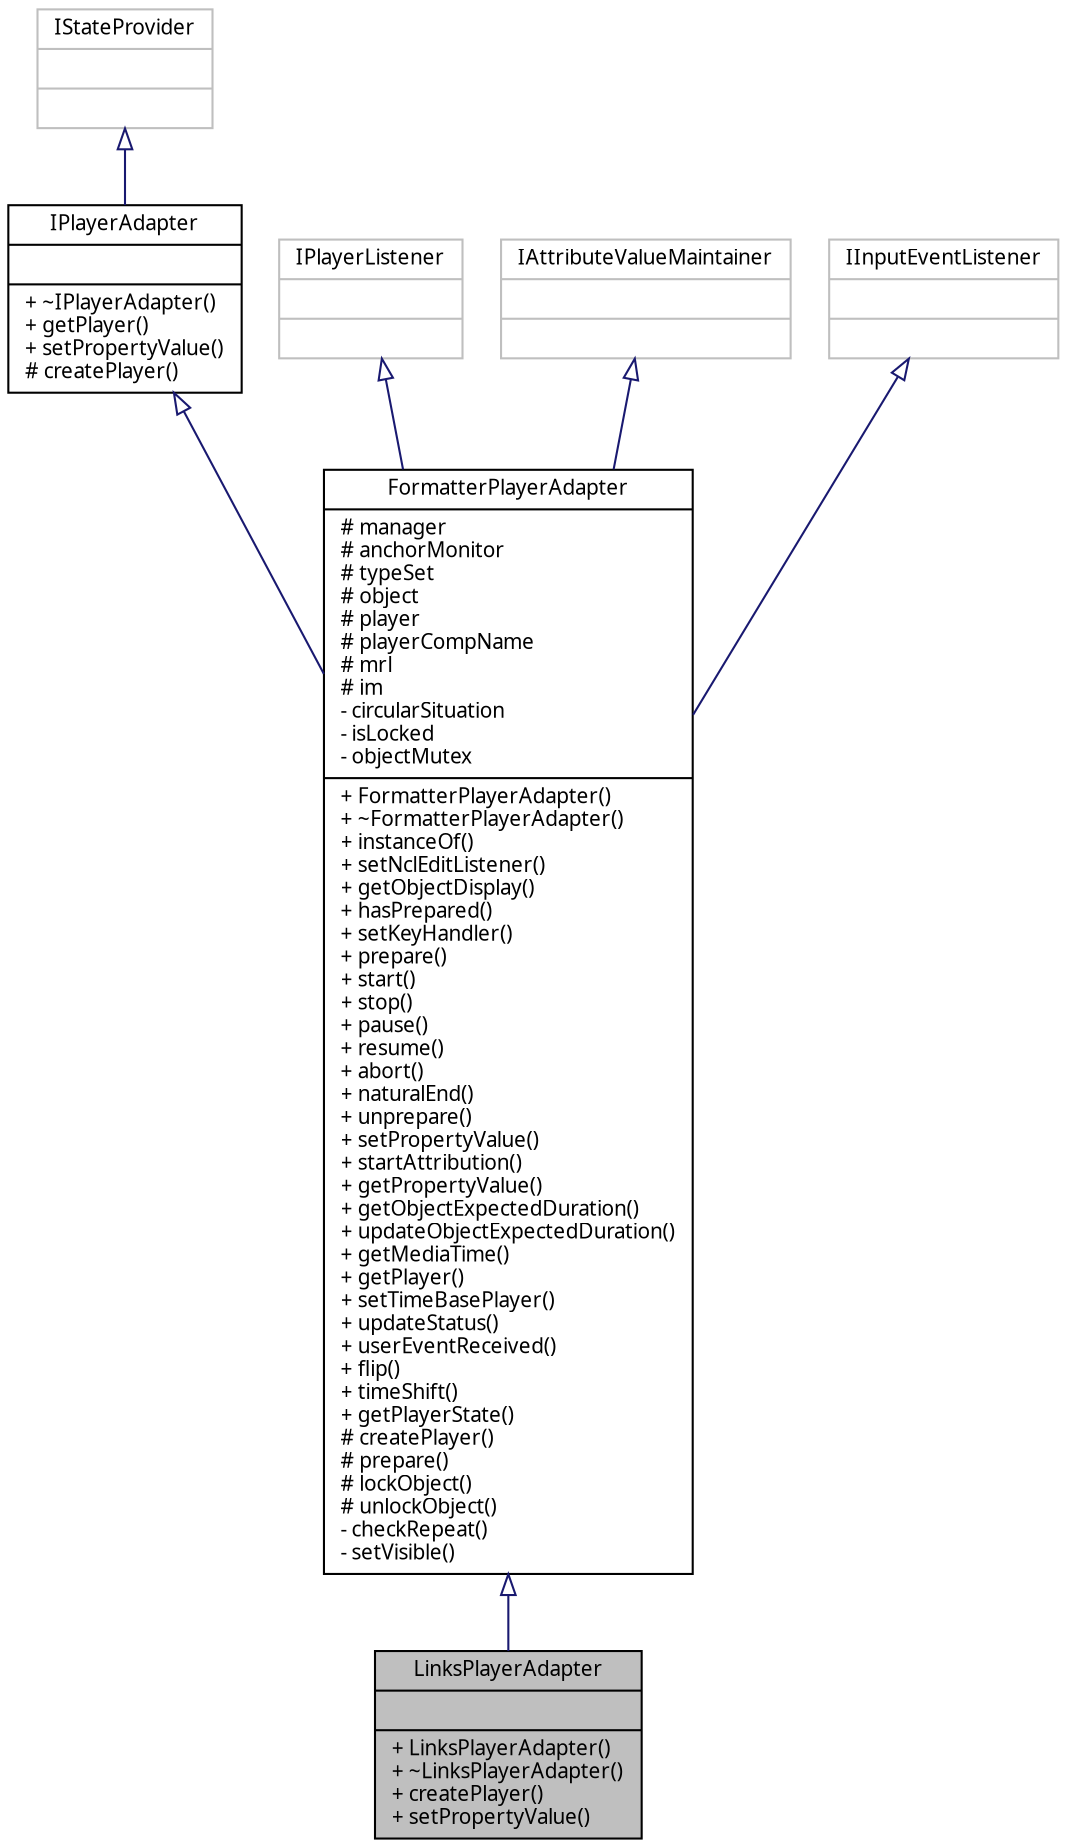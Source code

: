 digraph G
{
  edge [fontname="FreeSans.ttf",fontsize=10,labelfontname="FreeSans.ttf",labelfontsize=10];
  node [fontname="FreeSans.ttf",fontsize=10,shape=record];
  Node1 [label="{LinksPlayerAdapter\n||+ LinksPlayerAdapter()\l+ ~LinksPlayerAdapter()\l+ createPlayer()\l+ setPropertyValue()\l}",height=0.2,width=0.4,color="black", fillcolor="grey75", style="filled" fontcolor="black"];
  Node2 -> Node1 [dir=back,color="midnightblue",fontsize=10,style="solid",arrowtail="empty",fontname="FreeSans.ttf"];
  Node2 [label="{FormatterPlayerAdapter\n|# manager\l# anchorMonitor\l# typeSet\l# object\l# player\l# playerCompName\l# mrl\l# im\l- circularSituation\l- isLocked\l- objectMutex\l|+ FormatterPlayerAdapter()\l+ ~FormatterPlayerAdapter()\l+ instanceOf()\l+ setNclEditListener()\l+ getObjectDisplay()\l+ hasPrepared()\l+ setKeyHandler()\l+ prepare()\l+ start()\l+ stop()\l+ pause()\l+ resume()\l+ abort()\l+ naturalEnd()\l+ unprepare()\l+ setPropertyValue()\l+ startAttribution()\l+ getPropertyValue()\l+ getObjectExpectedDuration()\l+ updateObjectExpectedDuration()\l+ getMediaTime()\l+ getPlayer()\l+ setTimeBasePlayer()\l+ updateStatus()\l+ userEventReceived()\l+ flip()\l+ timeShift()\l+ getPlayerState()\l# createPlayer()\l# prepare()\l# lockObject()\l# unlockObject()\l- checkRepeat()\l- setVisible()\l}",height=0.2,width=0.4,color="black", fillcolor="white", style="filled",URL="$classbr_1_1pucrio_1_1telemidia_1_1ginga_1_1ncl_1_1adapters_1_1FormatterPlayerAdapter.html"];
  Node3 -> Node2 [dir=back,color="midnightblue",fontsize=10,style="solid",arrowtail="empty",fontname="FreeSans.ttf"];
  Node3 [label="{IPlayerAdapter\n||+ ~IPlayerAdapter()\l+ getPlayer()\l+ setPropertyValue()\l# createPlayer()\l}",height=0.2,width=0.4,color="black", fillcolor="white", style="filled",URL="$classbr_1_1pucrio_1_1telemidia_1_1ginga_1_1ncl_1_1adapters_1_1IPlayerAdapter.html"];
  Node4 -> Node3 [dir=back,color="midnightblue",fontsize=10,style="solid",arrowtail="empty",fontname="FreeSans.ttf"];
  Node4 [label="{IStateProvider\n||}",height=0.2,width=0.4,color="grey75", fillcolor="white", style="filled"];
  Node5 -> Node2 [dir=back,color="midnightblue",fontsize=10,style="solid",arrowtail="empty",fontname="FreeSans.ttf"];
  Node5 [label="{IPlayerListener\n||}",height=0.2,width=0.4,color="grey75", fillcolor="white", style="filled"];
  Node6 -> Node2 [dir=back,color="midnightblue",fontsize=10,style="solid",arrowtail="empty",fontname="FreeSans.ttf"];
  Node6 [label="{IAttributeValueMaintainer\n||}",height=0.2,width=0.4,color="grey75", fillcolor="white", style="filled"];
  Node7 -> Node2 [dir=back,color="midnightblue",fontsize=10,style="solid",arrowtail="empty",fontname="FreeSans.ttf"];
  Node7 [label="{IInputEventListener\n||}",height=0.2,width=0.4,color="grey75", fillcolor="white", style="filled"];
}
